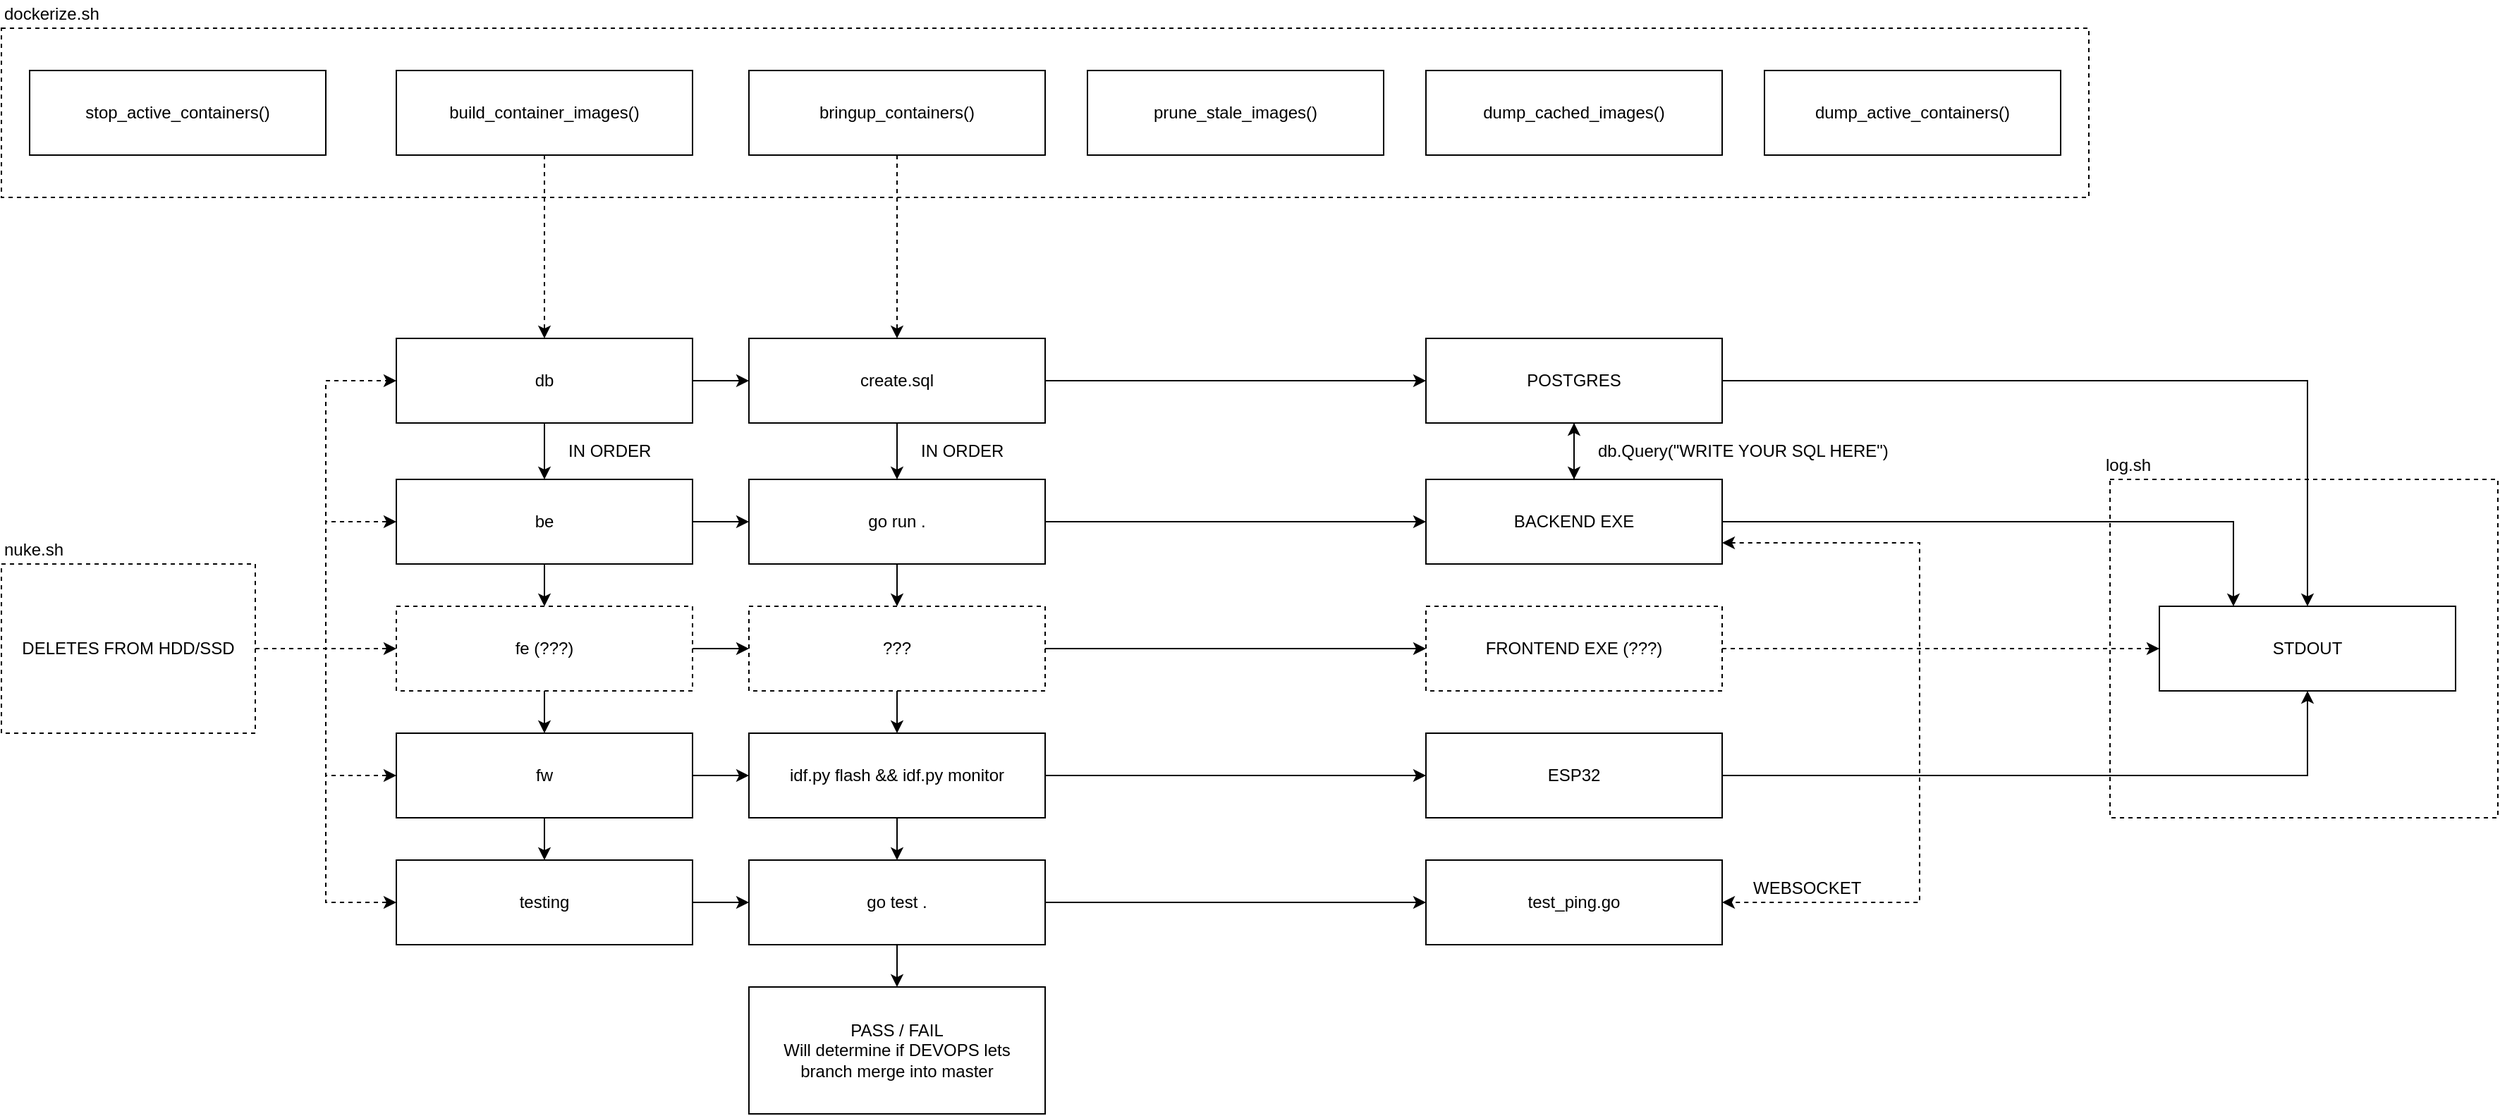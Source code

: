 <mxfile version="13.0.1" type="device"><diagram id="m034bvz4v5zoJHD3ueQ2" name="Page-1"><mxGraphModel dx="359" dy="680" grid="1" gridSize="10" guides="1" tooltips="1" connect="1" arrows="1" fold="1" page="1" pageScale="1" pageWidth="850" pageHeight="1100" math="0" shadow="0"><root><mxCell id="0"/><mxCell id="1" parent="0"/><mxCell id="JjymySX7zVR_G12-O-f7-68" value="" style="rounded=0;whiteSpace=wrap;html=1;fillColor=none;gradientColor=none;align=left;dashed=1;" vertex="1" parent="1"><mxGeometry x="1535" y="370" width="275" height="240" as="geometry"/></mxCell><mxCell id="JjymySX7zVR_G12-O-f7-4" value="stop_active_containers()" style="rounded=0;whiteSpace=wrap;html=1;fillColor=none;gradientColor=none;" vertex="1" parent="1"><mxGeometry x="60" y="80" width="210" height="60" as="geometry"/></mxCell><mxCell id="JjymySX7zVR_G12-O-f7-36" style="edgeStyle=orthogonalEdgeStyle;rounded=0;orthogonalLoop=1;jettySize=auto;html=1;exitX=0.5;exitY=1;exitDx=0;exitDy=0;dashed=1;" edge="1" parent="1" source="JjymySX7zVR_G12-O-f7-5" target="JjymySX7zVR_G12-O-f7-12"><mxGeometry relative="1" as="geometry"/></mxCell><mxCell id="JjymySX7zVR_G12-O-f7-5" value="build_container_images()" style="rounded=0;whiteSpace=wrap;html=1;fillColor=none;gradientColor=none;" vertex="1" parent="1"><mxGeometry x="320" y="80" width="210" height="60" as="geometry"/></mxCell><mxCell id="JjymySX7zVR_G12-O-f7-35" style="edgeStyle=orthogonalEdgeStyle;rounded=0;orthogonalLoop=1;jettySize=auto;html=1;exitX=0.5;exitY=1;exitDx=0;exitDy=0;entryX=0.5;entryY=0;entryDx=0;entryDy=0;dashed=1;" edge="1" parent="1" source="JjymySX7zVR_G12-O-f7-6" target="JjymySX7zVR_G12-O-f7-10"><mxGeometry relative="1" as="geometry"/></mxCell><mxCell id="JjymySX7zVR_G12-O-f7-6" value="bringup_containers()" style="rounded=0;whiteSpace=wrap;html=1;fillColor=none;gradientColor=none;" vertex="1" parent="1"><mxGeometry x="570" y="80" width="210" height="60" as="geometry"/></mxCell><mxCell id="JjymySX7zVR_G12-O-f7-7" value="prune_stale_images()" style="rounded=0;whiteSpace=wrap;html=1;fillColor=none;gradientColor=none;" vertex="1" parent="1"><mxGeometry x="810" y="80" width="210" height="60" as="geometry"/></mxCell><mxCell id="JjymySX7zVR_G12-O-f7-8" value="dump_cached_images()" style="rounded=0;whiteSpace=wrap;html=1;fillColor=none;gradientColor=none;" vertex="1" parent="1"><mxGeometry x="1050" y="80" width="210" height="60" as="geometry"/></mxCell><mxCell id="JjymySX7zVR_G12-O-f7-9" value="dump_active_containers()" style="rounded=0;whiteSpace=wrap;html=1;fillColor=none;gradientColor=none;" vertex="1" parent="1"><mxGeometry x="1290" y="80" width="210" height="60" as="geometry"/></mxCell><mxCell id="JjymySX7zVR_G12-O-f7-32" style="edgeStyle=orthogonalEdgeStyle;rounded=0;orthogonalLoop=1;jettySize=auto;html=1;exitX=1;exitY=0.5;exitDx=0;exitDy=0;" edge="1" parent="1" source="JjymySX7zVR_G12-O-f7-10" target="JjymySX7zVR_G12-O-f7-26"><mxGeometry relative="1" as="geometry"><Array as="points"><mxPoint x="1000" y="300"/><mxPoint x="1000" y="300"/></Array></mxGeometry></mxCell><mxCell id="JjymySX7zVR_G12-O-f7-43" style="edgeStyle=orthogonalEdgeStyle;rounded=0;orthogonalLoop=1;jettySize=auto;html=1;exitX=0.5;exitY=1;exitDx=0;exitDy=0;entryX=0.5;entryY=0;entryDx=0;entryDy=0;" edge="1" parent="1" source="JjymySX7zVR_G12-O-f7-10" target="JjymySX7zVR_G12-O-f7-19"><mxGeometry relative="1" as="geometry"/></mxCell><mxCell id="JjymySX7zVR_G12-O-f7-10" value="create.sql" style="rounded=0;whiteSpace=wrap;html=1;fillColor=none;gradientColor=none;" vertex="1" parent="1"><mxGeometry x="570" y="270" width="210" height="60" as="geometry"/></mxCell><mxCell id="JjymySX7zVR_G12-O-f7-18" style="edgeStyle=orthogonalEdgeStyle;rounded=0;orthogonalLoop=1;jettySize=auto;html=1;exitX=1;exitY=0.5;exitDx=0;exitDy=0;" edge="1" parent="1" source="JjymySX7zVR_G12-O-f7-12" target="JjymySX7zVR_G12-O-f7-10"><mxGeometry relative="1" as="geometry"/></mxCell><mxCell id="JjymySX7zVR_G12-O-f7-57" style="edgeStyle=orthogonalEdgeStyle;rounded=0;orthogonalLoop=1;jettySize=auto;html=1;exitX=0.5;exitY=1;exitDx=0;exitDy=0;" edge="1" parent="1" source="JjymySX7zVR_G12-O-f7-12" target="JjymySX7zVR_G12-O-f7-13"><mxGeometry relative="1" as="geometry"/></mxCell><mxCell id="JjymySX7zVR_G12-O-f7-12" value="db" style="rounded=0;whiteSpace=wrap;html=1;fillColor=none;gradientColor=none;" vertex="1" parent="1"><mxGeometry x="320" y="270" width="210" height="60" as="geometry"/></mxCell><mxCell id="JjymySX7zVR_G12-O-f7-20" style="edgeStyle=orthogonalEdgeStyle;rounded=0;orthogonalLoop=1;jettySize=auto;html=1;exitX=1;exitY=0.5;exitDx=0;exitDy=0;" edge="1" parent="1" source="JjymySX7zVR_G12-O-f7-13" target="JjymySX7zVR_G12-O-f7-19"><mxGeometry relative="1" as="geometry"/></mxCell><mxCell id="JjymySX7zVR_G12-O-f7-58" style="edgeStyle=orthogonalEdgeStyle;rounded=0;orthogonalLoop=1;jettySize=auto;html=1;exitX=0.5;exitY=1;exitDx=0;exitDy=0;" edge="1" parent="1" source="JjymySX7zVR_G12-O-f7-13" target="JjymySX7zVR_G12-O-f7-51"><mxGeometry relative="1" as="geometry"/></mxCell><mxCell id="JjymySX7zVR_G12-O-f7-13" value="be" style="rounded=0;whiteSpace=wrap;html=1;fillColor=none;gradientColor=none;" vertex="1" parent="1"><mxGeometry x="320" y="370" width="210" height="60" as="geometry"/></mxCell><mxCell id="JjymySX7zVR_G12-O-f7-23" style="edgeStyle=orthogonalEdgeStyle;rounded=0;orthogonalLoop=1;jettySize=auto;html=1;exitX=1;exitY=0.5;exitDx=0;exitDy=0;" edge="1" parent="1" source="JjymySX7zVR_G12-O-f7-14" target="JjymySX7zVR_G12-O-f7-22"><mxGeometry relative="1" as="geometry"/></mxCell><mxCell id="JjymySX7zVR_G12-O-f7-60" style="edgeStyle=orthogonalEdgeStyle;rounded=0;orthogonalLoop=1;jettySize=auto;html=1;exitX=0.5;exitY=1;exitDx=0;exitDy=0;entryX=0.5;entryY=0;entryDx=0;entryDy=0;" edge="1" parent="1" source="JjymySX7zVR_G12-O-f7-14" target="JjymySX7zVR_G12-O-f7-17"><mxGeometry relative="1" as="geometry"/></mxCell><mxCell id="JjymySX7zVR_G12-O-f7-14" value="fw" style="rounded=0;whiteSpace=wrap;html=1;fillColor=none;gradientColor=none;" vertex="1" parent="1"><mxGeometry x="320" y="550" width="210" height="60" as="geometry"/></mxCell><mxCell id="JjymySX7zVR_G12-O-f7-25" style="edgeStyle=orthogonalEdgeStyle;rounded=0;orthogonalLoop=1;jettySize=auto;html=1;exitX=1;exitY=0.5;exitDx=0;exitDy=0;" edge="1" parent="1" source="JjymySX7zVR_G12-O-f7-17" target="JjymySX7zVR_G12-O-f7-24"><mxGeometry relative="1" as="geometry"/></mxCell><mxCell id="JjymySX7zVR_G12-O-f7-17" value="testing" style="rounded=0;whiteSpace=wrap;html=1;fillColor=none;gradientColor=none;" vertex="1" parent="1"><mxGeometry x="320" y="640" width="210" height="60" as="geometry"/></mxCell><mxCell id="JjymySX7zVR_G12-O-f7-34" style="edgeStyle=orthogonalEdgeStyle;rounded=0;orthogonalLoop=1;jettySize=auto;html=1;exitX=1;exitY=0.5;exitDx=0;exitDy=0;entryX=0;entryY=0.5;entryDx=0;entryDy=0;" edge="1" parent="1" source="JjymySX7zVR_G12-O-f7-19" target="JjymySX7zVR_G12-O-f7-27"><mxGeometry relative="1" as="geometry"><Array as="points"><mxPoint x="1000" y="400"/><mxPoint x="1000" y="400"/></Array></mxGeometry></mxCell><mxCell id="JjymySX7zVR_G12-O-f7-55" style="edgeStyle=orthogonalEdgeStyle;rounded=0;orthogonalLoop=1;jettySize=auto;html=1;exitX=0.5;exitY=1;exitDx=0;exitDy=0;" edge="1" parent="1" source="JjymySX7zVR_G12-O-f7-19" target="JjymySX7zVR_G12-O-f7-52"><mxGeometry relative="1" as="geometry"/></mxCell><mxCell id="JjymySX7zVR_G12-O-f7-19" value="go run ." style="rounded=0;whiteSpace=wrap;html=1;fillColor=none;gradientColor=none;" vertex="1" parent="1"><mxGeometry x="570" y="370" width="210" height="60" as="geometry"/></mxCell><mxCell id="JjymySX7zVR_G12-O-f7-41" style="edgeStyle=orthogonalEdgeStyle;rounded=0;orthogonalLoop=1;jettySize=auto;html=1;exitX=1;exitY=0.5;exitDx=0;exitDy=0;" edge="1" parent="1" source="JjymySX7zVR_G12-O-f7-22"><mxGeometry relative="1" as="geometry"><mxPoint x="1050" y="580" as="targetPoint"/></mxGeometry></mxCell><mxCell id="JjymySX7zVR_G12-O-f7-45" style="edgeStyle=orthogonalEdgeStyle;rounded=0;orthogonalLoop=1;jettySize=auto;html=1;exitX=0.5;exitY=1;exitDx=0;exitDy=0;" edge="1" parent="1" source="JjymySX7zVR_G12-O-f7-22" target="JjymySX7zVR_G12-O-f7-24"><mxGeometry relative="1" as="geometry"/></mxCell><mxCell id="JjymySX7zVR_G12-O-f7-22" value="idf.py flash &amp;amp;&amp;amp; idf.py monitor" style="rounded=0;whiteSpace=wrap;html=1;fillColor=none;gradientColor=none;" vertex="1" parent="1"><mxGeometry x="570" y="550" width="210" height="60" as="geometry"/></mxCell><mxCell id="JjymySX7zVR_G12-O-f7-46" style="edgeStyle=orthogonalEdgeStyle;rounded=0;orthogonalLoop=1;jettySize=auto;html=1;exitX=0.5;exitY=1;exitDx=0;exitDy=0;" edge="1" parent="1" source="JjymySX7zVR_G12-O-f7-24" target="JjymySX7zVR_G12-O-f7-42"><mxGeometry relative="1" as="geometry"/></mxCell><mxCell id="JjymySX7zVR_G12-O-f7-66" style="edgeStyle=orthogonalEdgeStyle;rounded=0;orthogonalLoop=1;jettySize=auto;html=1;exitX=1;exitY=0.5;exitDx=0;exitDy=0;" edge="1" parent="1" source="JjymySX7zVR_G12-O-f7-24" target="JjymySX7zVR_G12-O-f7-63"><mxGeometry relative="1" as="geometry"/></mxCell><mxCell id="JjymySX7zVR_G12-O-f7-24" value="go test ." style="rounded=0;whiteSpace=wrap;html=1;fillColor=none;gradientColor=none;" vertex="1" parent="1"><mxGeometry x="570" y="640" width="210" height="60" as="geometry"/></mxCell><mxCell id="JjymySX7zVR_G12-O-f7-28" style="edgeStyle=orthogonalEdgeStyle;rounded=0;orthogonalLoop=1;jettySize=auto;html=1;exitX=0.5;exitY=1;exitDx=0;exitDy=0;" edge="1" parent="1" source="JjymySX7zVR_G12-O-f7-26" target="JjymySX7zVR_G12-O-f7-27"><mxGeometry relative="1" as="geometry"/></mxCell><mxCell id="JjymySX7zVR_G12-O-f7-73" style="edgeStyle=orthogonalEdgeStyle;rounded=0;orthogonalLoop=1;jettySize=auto;html=1;exitX=1;exitY=0.5;exitDx=0;exitDy=0;entryX=0.5;entryY=0;entryDx=0;entryDy=0;" edge="1" parent="1" source="JjymySX7zVR_G12-O-f7-26" target="JjymySX7zVR_G12-O-f7-67"><mxGeometry relative="1" as="geometry"/></mxCell><mxCell id="JjymySX7zVR_G12-O-f7-26" value="POSTGRES" style="rounded=0;whiteSpace=wrap;html=1;fillColor=none;gradientColor=none;" vertex="1" parent="1"><mxGeometry x="1050" y="270" width="210" height="60" as="geometry"/></mxCell><mxCell id="JjymySX7zVR_G12-O-f7-29" style="edgeStyle=orthogonalEdgeStyle;rounded=0;orthogonalLoop=1;jettySize=auto;html=1;exitX=0.5;exitY=0;exitDx=0;exitDy=0;" edge="1" parent="1" source="JjymySX7zVR_G12-O-f7-27" target="JjymySX7zVR_G12-O-f7-26"><mxGeometry relative="1" as="geometry"/></mxCell><mxCell id="JjymySX7zVR_G12-O-f7-74" style="edgeStyle=orthogonalEdgeStyle;rounded=0;orthogonalLoop=1;jettySize=auto;html=1;exitX=1;exitY=0.5;exitDx=0;exitDy=0;entryX=0.25;entryY=0;entryDx=0;entryDy=0;" edge="1" parent="1" source="JjymySX7zVR_G12-O-f7-27" target="JjymySX7zVR_G12-O-f7-67"><mxGeometry relative="1" as="geometry"/></mxCell><mxCell id="JjymySX7zVR_G12-O-f7-88" style="edgeStyle=orthogonalEdgeStyle;rounded=0;orthogonalLoop=1;jettySize=auto;html=1;exitX=1;exitY=0.75;exitDx=0;exitDy=0;entryX=1;entryY=0.5;entryDx=0;entryDy=0;dashed=1;startArrow=classic;startFill=1;" edge="1" parent="1" source="JjymySX7zVR_G12-O-f7-27" target="JjymySX7zVR_G12-O-f7-63"><mxGeometry relative="1" as="geometry"><Array as="points"><mxPoint x="1400" y="415"/><mxPoint x="1400" y="670"/></Array></mxGeometry></mxCell><mxCell id="JjymySX7zVR_G12-O-f7-27" value="BACKEND EXE" style="rounded=0;whiteSpace=wrap;html=1;fillColor=none;gradientColor=none;" vertex="1" parent="1"><mxGeometry x="1050" y="370" width="210" height="60" as="geometry"/></mxCell><mxCell id="JjymySX7zVR_G12-O-f7-30" value="db.Query(&quot;WRITE YOUR SQL HERE&quot;)" style="text;html=1;align=left;verticalAlign=middle;resizable=0;points=[];autosize=1;labelPosition=center;verticalLabelPosition=middle;" vertex="1" parent="1"><mxGeometry x="1170" y="340" width="220" height="20" as="geometry"/></mxCell><mxCell id="JjymySX7zVR_G12-O-f7-76" style="edgeStyle=orthogonalEdgeStyle;rounded=0;orthogonalLoop=1;jettySize=auto;html=1;exitX=1;exitY=0.5;exitDx=0;exitDy=0;entryX=0.5;entryY=1;entryDx=0;entryDy=0;" edge="1" parent="1" source="JjymySX7zVR_G12-O-f7-33" target="JjymySX7zVR_G12-O-f7-67"><mxGeometry relative="1" as="geometry"/></mxCell><mxCell id="JjymySX7zVR_G12-O-f7-33" value="ESP32" style="rounded=0;whiteSpace=wrap;html=1;fillColor=none;gradientColor=none;" vertex="1" parent="1"><mxGeometry x="1050" y="550" width="210" height="60" as="geometry"/></mxCell><mxCell id="JjymySX7zVR_G12-O-f7-42" value="PASS / FAIL&lt;br&gt;Will determine if DEVOPS lets&lt;br&gt;branch merge into master" style="rounded=0;whiteSpace=wrap;html=1;fillColor=none;gradientColor=none;" vertex="1" parent="1"><mxGeometry x="570" y="730" width="210" height="90" as="geometry"/></mxCell><mxCell id="JjymySX7zVR_G12-O-f7-47" value="" style="rounded=0;whiteSpace=wrap;html=1;fillColor=none;gradientColor=none;align=left;dashed=1;" vertex="1" parent="1"><mxGeometry x="40" y="50" width="1480" height="120" as="geometry"/></mxCell><mxCell id="JjymySX7zVR_G12-O-f7-48" value="dockerize.sh" style="text;html=1;align=left;verticalAlign=middle;resizable=0;points=[];autosize=1;" vertex="1" parent="1"><mxGeometry x="40" y="30" width="80" height="20" as="geometry"/></mxCell><mxCell id="JjymySX7zVR_G12-O-f7-75" style="edgeStyle=orthogonalEdgeStyle;rounded=0;orthogonalLoop=1;jettySize=auto;html=1;exitX=1;exitY=0.5;exitDx=0;exitDy=0;dashed=1;" edge="1" parent="1" source="JjymySX7zVR_G12-O-f7-49" target="JjymySX7zVR_G12-O-f7-67"><mxGeometry relative="1" as="geometry"/></mxCell><mxCell id="JjymySX7zVR_G12-O-f7-49" value="FRONTEND EXE (???)" style="rounded=0;whiteSpace=wrap;html=1;fillColor=none;gradientColor=none;dashed=1;" vertex="1" parent="1"><mxGeometry x="1050" y="460" width="210" height="60" as="geometry"/></mxCell><mxCell id="JjymySX7zVR_G12-O-f7-54" style="edgeStyle=orthogonalEdgeStyle;rounded=0;orthogonalLoop=1;jettySize=auto;html=1;exitX=1;exitY=0.5;exitDx=0;exitDy=0;" edge="1" parent="1" source="JjymySX7zVR_G12-O-f7-51" target="JjymySX7zVR_G12-O-f7-52"><mxGeometry relative="1" as="geometry"/></mxCell><mxCell id="JjymySX7zVR_G12-O-f7-59" style="edgeStyle=orthogonalEdgeStyle;rounded=0;orthogonalLoop=1;jettySize=auto;html=1;exitX=0.5;exitY=1;exitDx=0;exitDy=0;" edge="1" parent="1" source="JjymySX7zVR_G12-O-f7-51" target="JjymySX7zVR_G12-O-f7-14"><mxGeometry relative="1" as="geometry"/></mxCell><mxCell id="JjymySX7zVR_G12-O-f7-51" value="fe (???)" style="rounded=0;whiteSpace=wrap;html=1;fillColor=none;gradientColor=none;dashed=1;" vertex="1" parent="1"><mxGeometry x="320" y="460" width="210" height="60" as="geometry"/></mxCell><mxCell id="JjymySX7zVR_G12-O-f7-53" style="edgeStyle=orthogonalEdgeStyle;rounded=0;orthogonalLoop=1;jettySize=auto;html=1;exitX=1;exitY=0.5;exitDx=0;exitDy=0;entryX=0;entryY=0.5;entryDx=0;entryDy=0;" edge="1" parent="1" source="JjymySX7zVR_G12-O-f7-52" target="JjymySX7zVR_G12-O-f7-49"><mxGeometry relative="1" as="geometry"/></mxCell><mxCell id="JjymySX7zVR_G12-O-f7-56" style="edgeStyle=orthogonalEdgeStyle;rounded=0;orthogonalLoop=1;jettySize=auto;html=1;exitX=0.5;exitY=1;exitDx=0;exitDy=0;" edge="1" parent="1" source="JjymySX7zVR_G12-O-f7-52" target="JjymySX7zVR_G12-O-f7-22"><mxGeometry relative="1" as="geometry"/></mxCell><mxCell id="JjymySX7zVR_G12-O-f7-52" value="???" style="rounded=0;whiteSpace=wrap;html=1;fillColor=none;gradientColor=none;dashed=1;" vertex="1" parent="1"><mxGeometry x="570" y="460" width="210" height="60" as="geometry"/></mxCell><mxCell id="JjymySX7zVR_G12-O-f7-61" value="IN ORDER" style="text;html=1;align=left;verticalAlign=middle;resizable=0;points=[];autosize=1;labelPosition=center;verticalLabelPosition=middle;" vertex="1" parent="1"><mxGeometry x="690" y="340" width="70" height="20" as="geometry"/></mxCell><mxCell id="JjymySX7zVR_G12-O-f7-62" value="IN ORDER" style="text;html=1;align=left;verticalAlign=middle;resizable=0;points=[];autosize=1;labelPosition=center;verticalLabelPosition=middle;" vertex="1" parent="1"><mxGeometry x="440" y="340" width="70" height="20" as="geometry"/></mxCell><mxCell id="JjymySX7zVR_G12-O-f7-63" value="test_ping.go" style="rounded=0;whiteSpace=wrap;html=1;fillColor=none;gradientColor=none;" vertex="1" parent="1"><mxGeometry x="1050" y="640" width="210" height="60" as="geometry"/></mxCell><mxCell id="JjymySX7zVR_G12-O-f7-65" value="WEBSOCKET" style="text;html=1;align=left;verticalAlign=middle;resizable=0;points=[];autosize=1;labelPosition=center;verticalLabelPosition=middle;" vertex="1" parent="1"><mxGeometry x="1280" y="650" width="90" height="20" as="geometry"/></mxCell><mxCell id="JjymySX7zVR_G12-O-f7-67" value="STDOUT" style="rounded=0;whiteSpace=wrap;html=1;fillColor=none;gradientColor=none;" vertex="1" parent="1"><mxGeometry x="1570" y="460" width="210" height="60" as="geometry"/></mxCell><mxCell id="JjymySX7zVR_G12-O-f7-69" value="log.sh" style="text;html=1;align=left;verticalAlign=middle;resizable=0;points=[];autosize=1;" vertex="1" parent="1"><mxGeometry x="1530" y="350" width="50" height="20" as="geometry"/></mxCell><mxCell id="JjymySX7zVR_G12-O-f7-82" style="edgeStyle=orthogonalEdgeStyle;rounded=0;orthogonalLoop=1;jettySize=auto;html=1;exitX=1;exitY=0.5;exitDx=0;exitDy=0;entryX=0;entryY=0.5;entryDx=0;entryDy=0;dashed=1;" edge="1" parent="1" source="JjymySX7zVR_G12-O-f7-78" target="JjymySX7zVR_G12-O-f7-12"><mxGeometry relative="1" as="geometry"/></mxCell><mxCell id="JjymySX7zVR_G12-O-f7-83" style="edgeStyle=orthogonalEdgeStyle;rounded=0;orthogonalLoop=1;jettySize=auto;html=1;exitX=1;exitY=0.5;exitDx=0;exitDy=0;entryX=0;entryY=0.5;entryDx=0;entryDy=0;dashed=1;" edge="1" parent="1" source="JjymySX7zVR_G12-O-f7-78" target="JjymySX7zVR_G12-O-f7-13"><mxGeometry relative="1" as="geometry"/></mxCell><mxCell id="JjymySX7zVR_G12-O-f7-84" style="edgeStyle=orthogonalEdgeStyle;rounded=0;orthogonalLoop=1;jettySize=auto;html=1;exitX=1;exitY=0.5;exitDx=0;exitDy=0;dashed=1;" edge="1" parent="1" source="JjymySX7zVR_G12-O-f7-78" target="JjymySX7zVR_G12-O-f7-51"><mxGeometry relative="1" as="geometry"/></mxCell><mxCell id="JjymySX7zVR_G12-O-f7-85" style="edgeStyle=orthogonalEdgeStyle;rounded=0;orthogonalLoop=1;jettySize=auto;html=1;exitX=1;exitY=0.5;exitDx=0;exitDy=0;entryX=0;entryY=0.5;entryDx=0;entryDy=0;dashed=1;" edge="1" parent="1" source="JjymySX7zVR_G12-O-f7-78" target="JjymySX7zVR_G12-O-f7-14"><mxGeometry relative="1" as="geometry"/></mxCell><mxCell id="JjymySX7zVR_G12-O-f7-86" style="edgeStyle=orthogonalEdgeStyle;rounded=0;orthogonalLoop=1;jettySize=auto;html=1;exitX=1;exitY=0.5;exitDx=0;exitDy=0;entryX=0;entryY=0.5;entryDx=0;entryDy=0;dashed=1;" edge="1" parent="1" source="JjymySX7zVR_G12-O-f7-78" target="JjymySX7zVR_G12-O-f7-17"><mxGeometry relative="1" as="geometry"/></mxCell><mxCell id="JjymySX7zVR_G12-O-f7-78" value="DELETES FROM HDD/SSD" style="rounded=0;whiteSpace=wrap;html=1;fillColor=none;gradientColor=none;align=center;dashed=1;" vertex="1" parent="1"><mxGeometry x="40" y="430" width="180" height="120" as="geometry"/></mxCell><mxCell id="JjymySX7zVR_G12-O-f7-79" value="nuke.sh" style="text;html=1;align=left;verticalAlign=middle;resizable=0;points=[];autosize=1;" vertex="1" parent="1"><mxGeometry x="40" y="410" width="60" height="20" as="geometry"/></mxCell></root></mxGraphModel></diagram></mxfile>